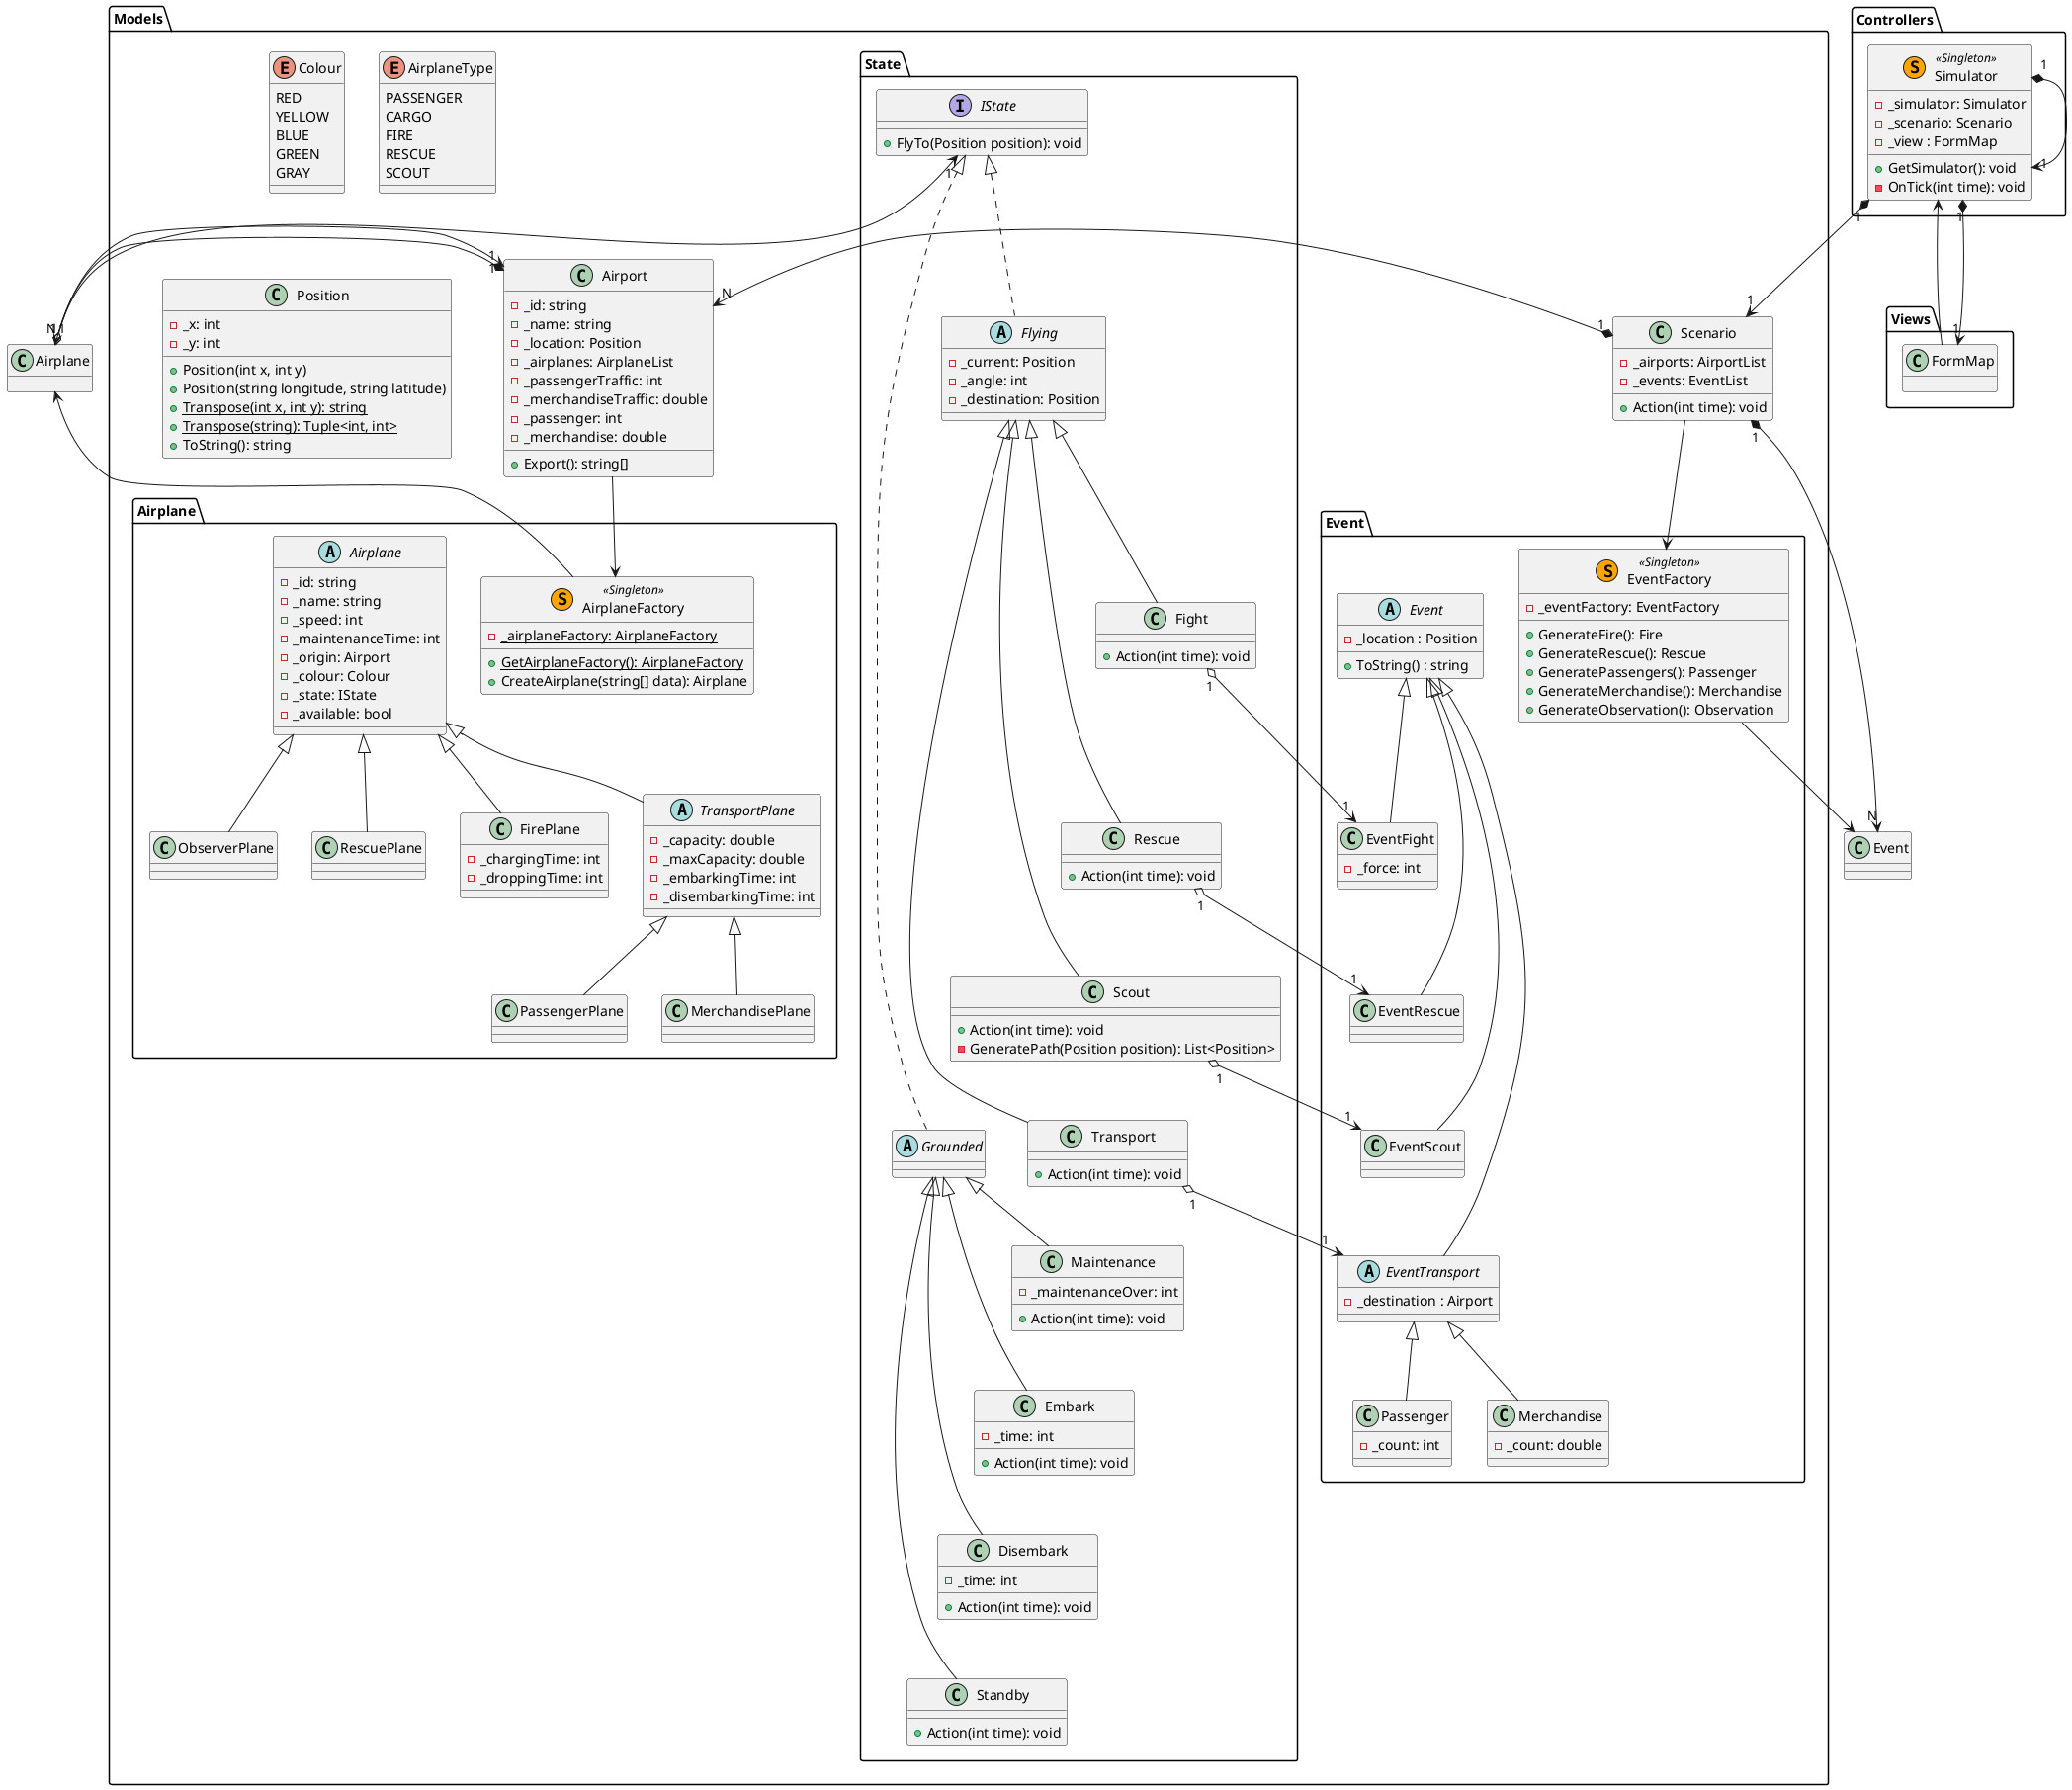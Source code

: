 @startuml


package Models {
    ' ----------------------------------- '
    ' -- Enum                          -- '
    ' Yellow = Fires
    ' Blue = Cargo
    ' Green = Passenger
    ' Gray = Observer
    enum Colour {
        RED
        YELLOW
        BLUE
        GREEN
        GRAY
    }
    
    enum AirplaneType {
        PASSENGER
        CARGO
        FIRE
        RESCUE
        SCOUT
    }

    class Position {
        - _x: int
        - _y: int
        + Position(int x, int y)
        + Position(string longitude, string latitude)
        + {static} Transpose(int x, int y): string
        + {static} Transpose(string): Tuple<int, int>
        + ToString(): string
    }

    class Scenario {
        - _airports: AirportList
        - _events: EventList
        + Action(int time): void
    }
    
    ' -----------------------------------'
    ' -- Airport Management           -- '
    class Airport {
        - _id: string
        - _name: string
        - _location: Position
        - _airplanes: AirplaneList
        - _passengerTraffic: int
        - _merchandiseTraffic: double
        - _passenger: int
        - _merchandise: double
        + Export(): string[]
    }
    
    ' -----------------------------------'
    ' -- Airplane Management          -- '
    package Airplane {
        class AirplaneFactory << (S,orange) Singleton>> {
            - {static} _airplaneFactory: AirplaneFactory
            + {static} GetAirplaneFactory(): AirplaneFactory
            + CreateAirplane(string[] data): Airplane
        }

        abstract class Airplane {
            - _id: string
            - _name: string
            - _speed: int
            - _maintenanceTime: int
            - _origin: Airport
            - _colour: Colour 
            - _state: IState
            - _available: bool
        }

        class FirePlane extends Airplane{
            - _chargingTime: int
            - _droppingTime: int
        }
        
        abstract class TransportPlane extends Airplane {
            - _capacity: double
            - _maxCapacity: double
            - _embarkingTime: int
            - _disembarkingTime: int
        }
        
        class PassengerPlane extends TransportPlane {
        }
        
        class MerchandisePlane extends TransportPlane {
        }
        
        class ObserverPlane extends Airplane{
        }
        
        class RescuePlane extends Airplane{
        }
    }
    
    ' -----------------------------------'
    ' -- Airplane States              -- '
    
    package State {
        interface IState {
            + FlyTo(Position position): void
        }
        
        abstract class Flying implements IState {
            - _current: Position
            - _angle: int
            - _destination: Position
        }
        
        abstract Grounded implements IState {
        }
        
        class Embark extends Grounded {
            - _time: int
            + Action(int time): void
        }
        
        class Disembark extends Grounded {
            - _time: int
            + Action(int time): void
        }
        
        class Standby extends Grounded {
            + Action(int time): void
        }
        
        class Maintenance extends Grounded {
            - _maintenanceOver: int
            + Action(int time): void
        }
        
        class Rescue extends Flying {
            + Action(int time): void
        }
        
        class Fight extends Flying {
            + Action(int time): void
        }
        
        class Transport extends Flying {
            + Action(int time): void
        }
        
        class Scout extends Flying {
            + Action(int time): void
            - GeneratePath(Position position): List<Position>
        }
    }
    
    ' ---------------------------------- '
    ' -- Events Management            -- '
    package Event {
        class EventFactory << (S,orange) Singleton>> {
            - _eventFactory: EventFactory
            + GenerateFire(): Fire
            + GenerateRescue(): Rescue
            + GeneratePassengers(): Passenger
            + GenerateMerchandise(): Merchandise
            + GenerateObservation(): Observation
        }

        abstract class Event {
            - _location : Position
            + ToString() : string
        }

        abstract class EventTransport extends Event {
            - _destination : Airport
        }

        class Passenger extends EventTransport {
            - _count: int
        }

        class Merchandise extends EventTransport {
            - _count: double
        }

        class EventRescue extends Event {
        }

        class EventScout extends Event {
        }

        class EventFight extends Event {
            - _force: int
        }
    }
}

package Controllers {
    class Simulator << (S,orange) Singleton>> {
        - _simulator: Simulator
        - _scenario: Scenario
        - _view : FormMap
        + GetSimulator(): void
        - OnTick(int time): void
    }
}

package Views {
    class FormMap {
    }
}

' Relations
' - Global
' -- Controller and View
Simulator "1" *--> "1" FormMap
FormMap --> Simulator
' -- Controller and Model
Simulator "1" *--> "1" Scenario
Simulator "1" *--> "1" Simulator

' - Model
' -- Scenario
Scenario -d-> EventFactory
Scenario "1" *-d-> "N" Event
Scenario "1" *-l-> "N" Airport

' -- Airport
Airport -d-> AirplaneFactory
Airport "1" *-l-> "N" Airplane

' -- Airplane
AirplaneFactory -d-> Airplane
Airplane "1" o--> "1" IState
Airplane "1" o-u-> "1" Airport

' -- States
Fight -[hidden]- Rescue
Rescue -[hidden]- Scout
Scout -[hidden]- Transport
Transport -[hidden]- Maintenance
Maintenance -[hidden]- Embark
Embark -[hidden]- Disembark
Disembark -[hidden]- Standby

' -- Events
EventFactory -d-> Event
EventFight -[hidden]- EventRescue
EventRescue -[hidden]- EventScout
EventScout -[hidden]- EventTransport
   
' -- Events and State
Fight "1" o-d-> "1" EventFight
Scout "1" o-d-> "1" EventScout
Rescue "1" o-d-> "1" EventRescue
Transport "1" o-d-> "1" EventTransport

@enduml